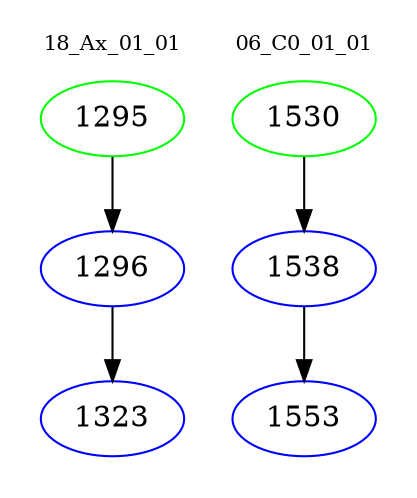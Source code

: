 digraph{
subgraph cluster_0 {
color = white
label = "18_Ax_01_01";
fontsize=10;
T0_1295 [label="1295", color="green"]
T0_1295 -> T0_1296 [color="black"]
T0_1296 [label="1296", color="blue"]
T0_1296 -> T0_1323 [color="black"]
T0_1323 [label="1323", color="blue"]
}
subgraph cluster_1 {
color = white
label = "06_C0_01_01";
fontsize=10;
T1_1530 [label="1530", color="green"]
T1_1530 -> T1_1538 [color="black"]
T1_1538 [label="1538", color="blue"]
T1_1538 -> T1_1553 [color="black"]
T1_1553 [label="1553", color="blue"]
}
}
